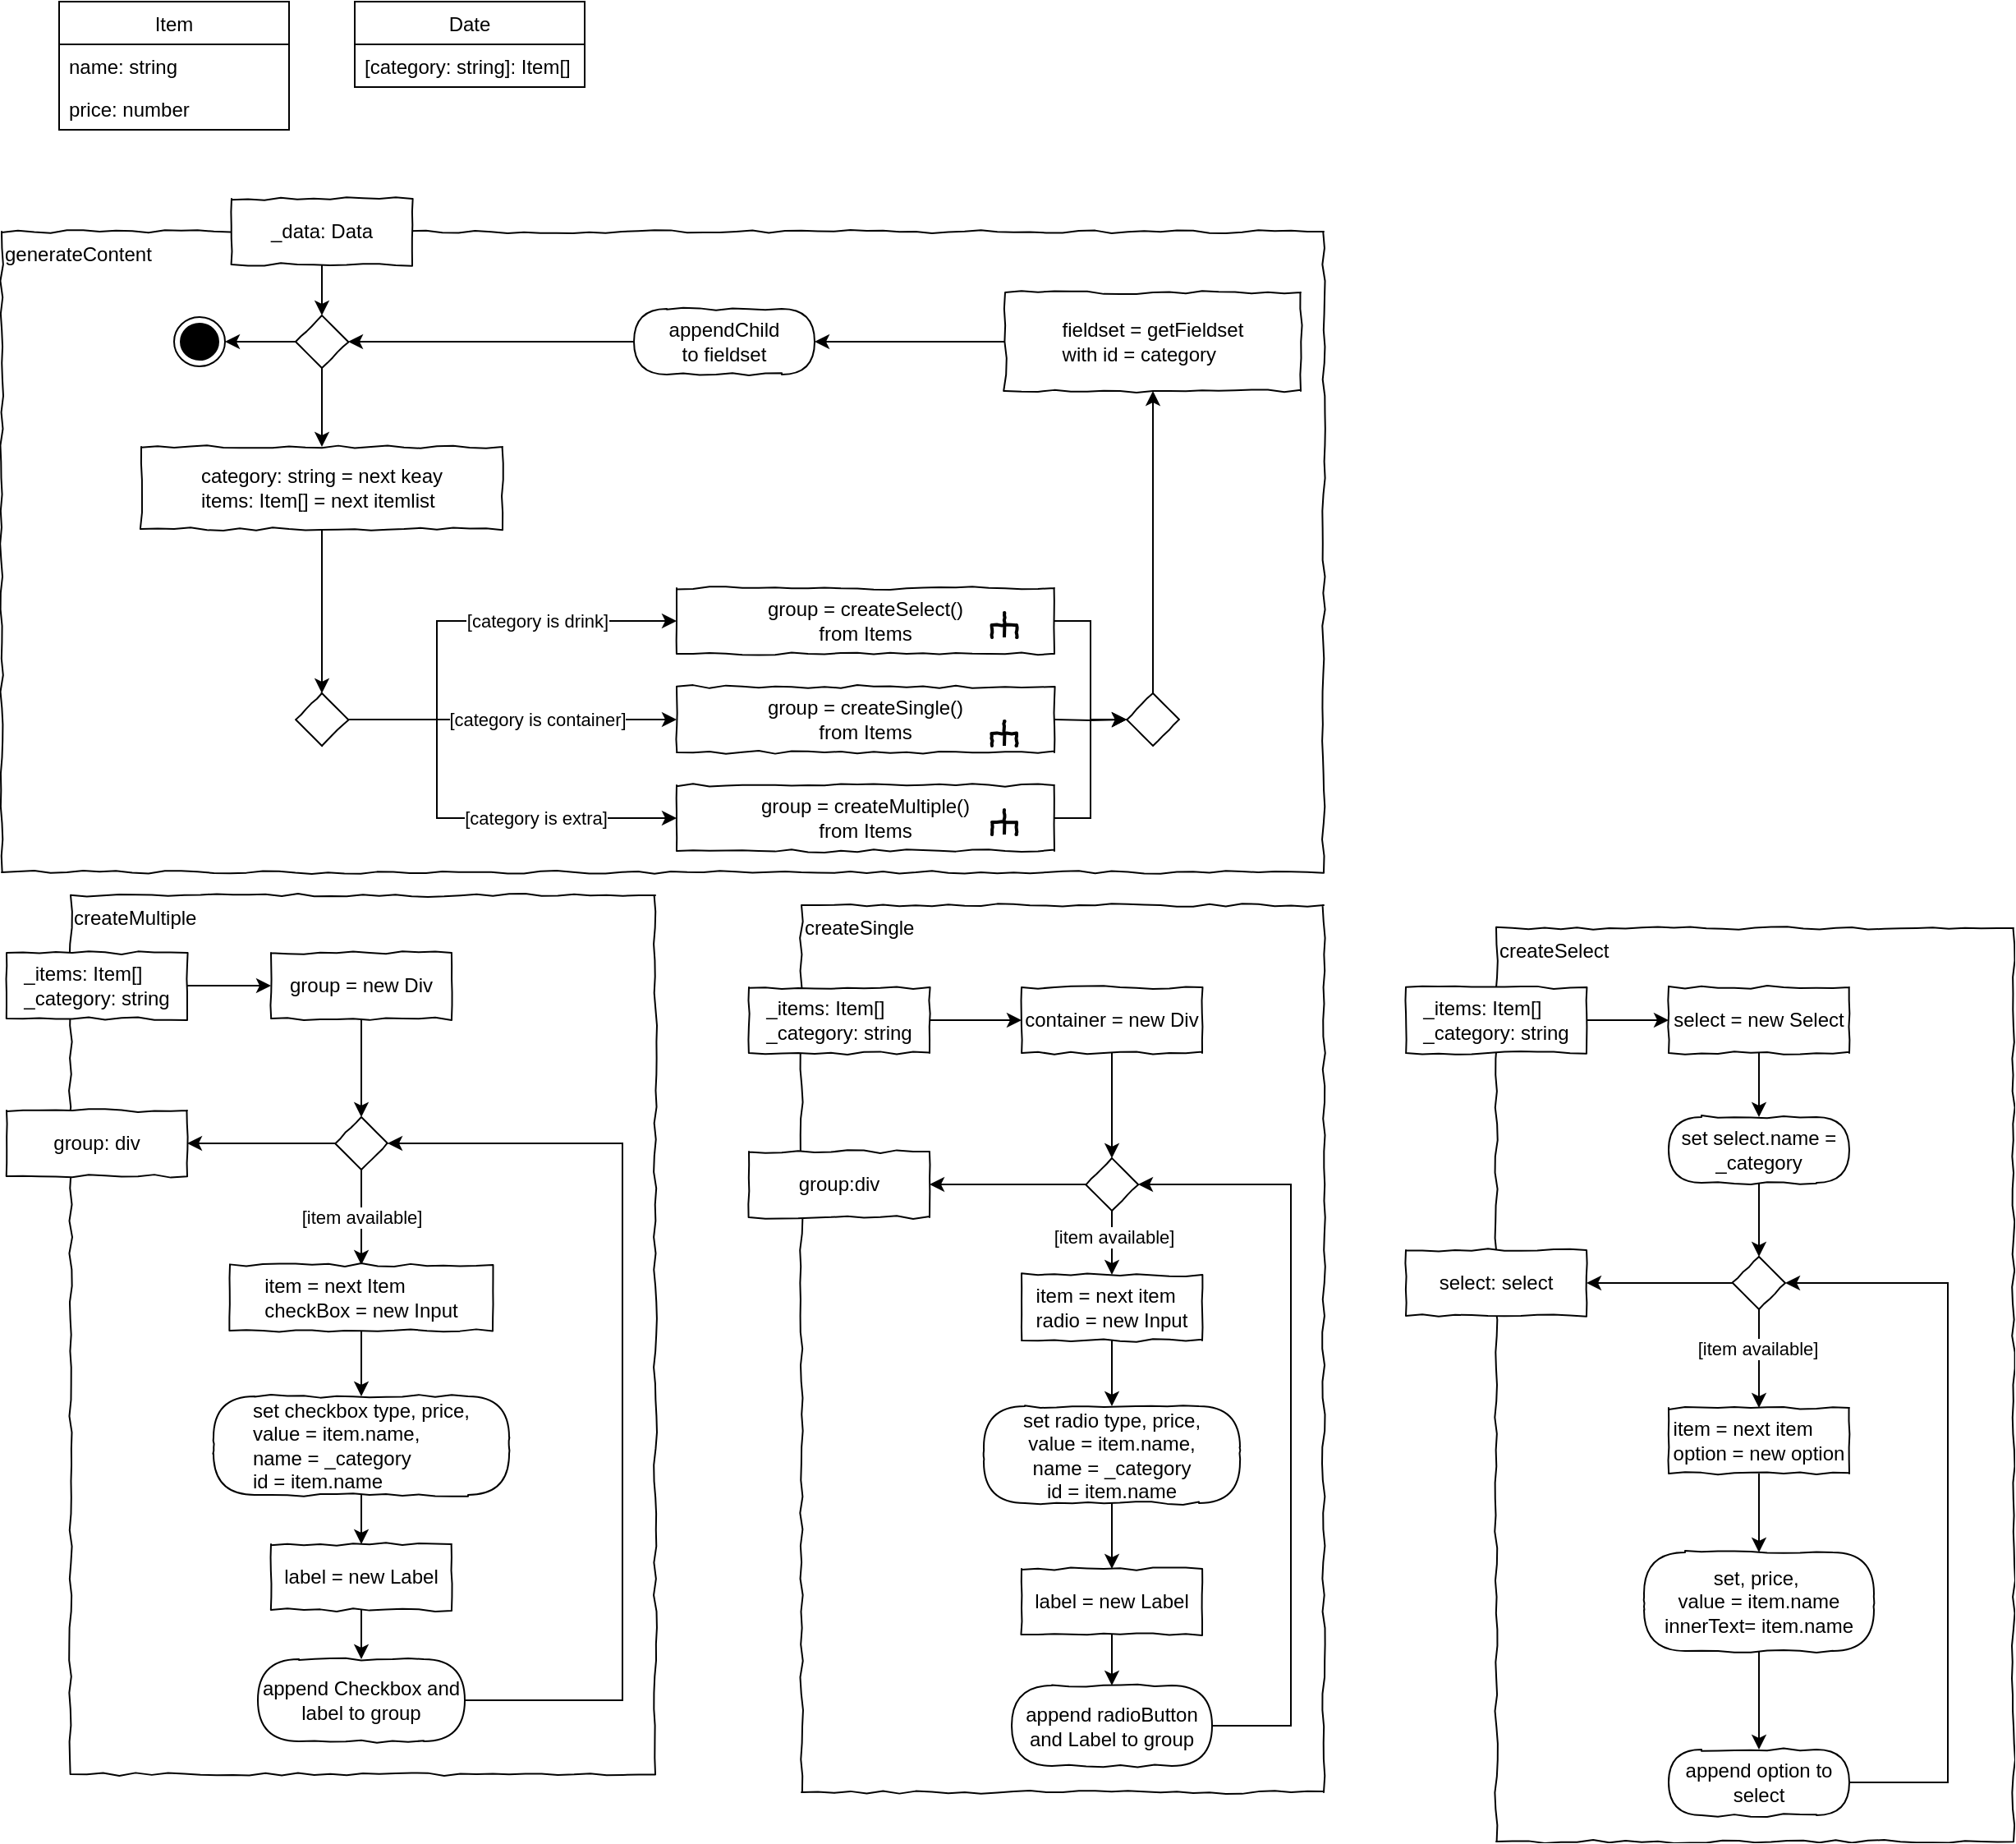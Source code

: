 <mxfile version="13.1.0" type="device"><diagram id="qPasSOe0X-DNGQJsZLdR" name="Page-1"><mxGraphModel dx="2370" dy="1188" grid="1" gridSize="10" guides="1" tooltips="1" connect="1" arrows="1" fold="1" page="1" pageScale="1" pageWidth="827" pageHeight="1169" math="0" shadow="0"><root><mxCell id="0"/><mxCell id="1" parent="0"/><mxCell id="eg6T8D358e6rqVtOZf_Q-109" value="&lt;div style=&quot;text-align: left&quot;&gt;&lt;span&gt;createSingle&lt;/span&gt;&lt;/div&gt;" style="rounded=0;whiteSpace=wrap;html=1;shadow=0;glass=0;comic=1;strokeColor=#000000;labelPosition=center;verticalLabelPosition=middle;align=left;verticalAlign=top;absoluteArcSize=1;arcSize=50;" vertex="1" parent="1"><mxGeometry x="502" y="590" width="318" height="540" as="geometry"/></mxCell><mxCell id="eg6T8D358e6rqVtOZf_Q-127" value="&lt;div style=&quot;text-align: left&quot;&gt;&lt;span&gt;createSelect&lt;/span&gt;&lt;/div&gt;" style="rounded=0;whiteSpace=wrap;html=1;shadow=0;glass=0;comic=1;strokeColor=#000000;labelPosition=center;verticalLabelPosition=middle;align=left;verticalAlign=top;absoluteArcSize=1;arcSize=50;" vertex="1" parent="1"><mxGeometry x="925" y="604" width="315" height="556" as="geometry"/></mxCell><mxCell id="eg6T8D358e6rqVtOZf_Q-79" value="&lt;div style=&quot;text-align: left&quot;&gt;&lt;span&gt;createMultiple&lt;/span&gt;&lt;/div&gt;" style="rounded=0;whiteSpace=wrap;html=1;shadow=0;glass=0;comic=1;strokeColor=#000000;labelPosition=center;verticalLabelPosition=middle;align=left;verticalAlign=top;absoluteArcSize=1;arcSize=50;" vertex="1" parent="1"><mxGeometry x="57" y="584" width="356" height="535" as="geometry"/></mxCell><mxCell id="eg6T8D358e6rqVtOZf_Q-1" value="Item" style="swimlane;fontStyle=0;childLayout=stackLayout;horizontal=1;startSize=26;fillColor=none;horizontalStack=0;resizeParent=1;resizeParentMax=0;resizeLast=0;collapsible=1;marginBottom=0;" vertex="1" parent="1"><mxGeometry x="50" y="40" width="140" height="78" as="geometry"/></mxCell><mxCell id="eg6T8D358e6rqVtOZf_Q-2" value="name: string" style="text;strokeColor=none;fillColor=none;align=left;verticalAlign=top;spacingLeft=4;spacingRight=4;overflow=hidden;rotatable=0;points=[[0,0.5],[1,0.5]];portConstraint=eastwest;" vertex="1" parent="eg6T8D358e6rqVtOZf_Q-1"><mxGeometry y="26" width="140" height="26" as="geometry"/></mxCell><mxCell id="eg6T8D358e6rqVtOZf_Q-3" value="price: number" style="text;strokeColor=none;fillColor=none;align=left;verticalAlign=top;spacingLeft=4;spacingRight=4;overflow=hidden;rotatable=0;points=[[0,0.5],[1,0.5]];portConstraint=eastwest;" vertex="1" parent="eg6T8D358e6rqVtOZf_Q-1"><mxGeometry y="52" width="140" height="26" as="geometry"/></mxCell><mxCell id="eg6T8D358e6rqVtOZf_Q-9" value="Date" style="swimlane;fontStyle=0;childLayout=stackLayout;horizontal=1;startSize=26;fillColor=none;horizontalStack=0;resizeParent=1;resizeParentMax=0;resizeLast=0;collapsible=1;marginBottom=0;" vertex="1" parent="1"><mxGeometry x="230" y="40" width="140" height="52" as="geometry"/></mxCell><mxCell id="eg6T8D358e6rqVtOZf_Q-10" value="[category: string]: Item[]" style="text;strokeColor=none;fillColor=none;align=left;verticalAlign=top;spacingLeft=4;spacingRight=4;overflow=hidden;rotatable=0;points=[[0,0.5],[1,0.5]];portConstraint=eastwest;" vertex="1" parent="eg6T8D358e6rqVtOZf_Q-9"><mxGeometry y="26" width="140" height="26" as="geometry"/></mxCell><mxCell id="eg6T8D358e6rqVtOZf_Q-55" value="&lt;div style=&quot;text-align: left&quot;&gt;&lt;span&gt;generateContent&lt;/span&gt;&lt;/div&gt;" style="rounded=0;whiteSpace=wrap;html=1;shadow=0;glass=0;comic=1;strokeColor=#000000;labelPosition=center;verticalLabelPosition=middle;align=left;verticalAlign=top;absoluteArcSize=1;arcSize=50;" vertex="1" parent="1"><mxGeometry x="15" y="180" width="805" height="390" as="geometry"/></mxCell><mxCell id="eg6T8D358e6rqVtOZf_Q-36" style="edgeStyle=orthogonalEdgeStyle;rounded=0;orthogonalLoop=1;jettySize=auto;html=1;" edge="1" parent="1" source="eg6T8D358e6rqVtOZf_Q-13" target="eg6T8D358e6rqVtOZf_Q-14"><mxGeometry relative="1" as="geometry"/></mxCell><mxCell id="eg6T8D358e6rqVtOZf_Q-13" value="&lt;div style=&quot;text-align: left&quot;&gt;_data: Data&lt;/div&gt;" style="rounded=0;whiteSpace=wrap;html=1;comic=1;" vertex="1" parent="1"><mxGeometry x="155" y="160" width="110" height="40" as="geometry"/></mxCell><mxCell id="eg6T8D358e6rqVtOZf_Q-37" style="edgeStyle=orthogonalEdgeStyle;rounded=0;orthogonalLoop=1;jettySize=auto;html=1;" edge="1" parent="1" source="eg6T8D358e6rqVtOZf_Q-14" target="eg6T8D358e6rqVtOZf_Q-15"><mxGeometry relative="1" as="geometry"/></mxCell><mxCell id="eg6T8D358e6rqVtOZf_Q-53" style="edgeStyle=orthogonalEdgeStyle;rounded=0;orthogonalLoop=1;jettySize=auto;html=1;" edge="1" parent="1" source="eg6T8D358e6rqVtOZf_Q-14" target="eg6T8D358e6rqVtOZf_Q-52"><mxGeometry relative="1" as="geometry"/></mxCell><mxCell id="eg6T8D358e6rqVtOZf_Q-14" value="" style="rhombus;whiteSpace=wrap;html=1;rounded=0;shadow=0;glass=0;comic=1;strokeColor=#000000;align=left;" vertex="1" parent="1"><mxGeometry x="194" y="231" width="32" height="32" as="geometry"/></mxCell><mxCell id="eg6T8D358e6rqVtOZf_Q-38" style="edgeStyle=orthogonalEdgeStyle;rounded=0;orthogonalLoop=1;jettySize=auto;html=1;entryX=0.5;entryY=0;entryDx=0;entryDy=0;" edge="1" parent="1" source="eg6T8D358e6rqVtOZf_Q-15" target="eg6T8D358e6rqVtOZf_Q-16"><mxGeometry relative="1" as="geometry"/></mxCell><mxCell id="eg6T8D358e6rqVtOZf_Q-15" value="&lt;div style=&quot;text-align: left&quot;&gt;category: string = next keay&lt;/div&gt;&lt;div style=&quot;text-align: left&quot;&gt;items: Item[] = next itemlist&lt;/div&gt;" style="rounded=0;whiteSpace=wrap;html=1;comic=1;" vertex="1" parent="1"><mxGeometry x="100" y="311" width="220" height="50" as="geometry"/></mxCell><mxCell id="eg6T8D358e6rqVtOZf_Q-39" value="[category is drink]" style="edgeStyle=orthogonalEdgeStyle;rounded=0;orthogonalLoop=1;jettySize=auto;html=1;entryX=0;entryY=0.5;entryDx=0;entryDy=0;" edge="1" parent="1" source="eg6T8D358e6rqVtOZf_Q-16" target="eg6T8D358e6rqVtOZf_Q-17"><mxGeometry x="0.342" relative="1" as="geometry"><Array as="points"><mxPoint x="280" y="477"/><mxPoint x="280" y="417"/></Array><mxPoint as="offset"/></mxGeometry></mxCell><mxCell id="eg6T8D358e6rqVtOZf_Q-40" style="edgeStyle=orthogonalEdgeStyle;rounded=0;orthogonalLoop=1;jettySize=auto;html=1;entryX=0;entryY=0.5;entryDx=0;entryDy=0;" edge="1" parent="1" source="eg6T8D358e6rqVtOZf_Q-16"><mxGeometry relative="1" as="geometry"><mxPoint x="426" y="477" as="targetPoint"/></mxGeometry></mxCell><mxCell id="eg6T8D358e6rqVtOZf_Q-43" value="[category is container]" style="edgeLabel;html=1;align=center;verticalAlign=middle;resizable=0;points=[];" vertex="1" connectable="0" parent="eg6T8D358e6rqVtOZf_Q-40"><mxGeometry x="0.153" y="1" relative="1" as="geometry"><mxPoint as="offset"/></mxGeometry></mxCell><mxCell id="eg6T8D358e6rqVtOZf_Q-42" style="edgeStyle=orthogonalEdgeStyle;rounded=0;orthogonalLoop=1;jettySize=auto;html=1;entryX=0;entryY=0.5;entryDx=0;entryDy=0;" edge="1" parent="1" source="eg6T8D358e6rqVtOZf_Q-16" target="eg6T8D358e6rqVtOZf_Q-30"><mxGeometry relative="1" as="geometry"><Array as="points"><mxPoint x="280" y="477"/><mxPoint x="280" y="537"/></Array></mxGeometry></mxCell><mxCell id="eg6T8D358e6rqVtOZf_Q-44" value="[category is extra]" style="edgeLabel;html=1;align=center;verticalAlign=middle;resizable=0;points=[];" vertex="1" connectable="0" parent="eg6T8D358e6rqVtOZf_Q-42"><mxGeometry x="0.34" relative="1" as="geometry"><mxPoint as="offset"/></mxGeometry></mxCell><mxCell id="eg6T8D358e6rqVtOZf_Q-16" value="" style="rhombus;whiteSpace=wrap;html=1;rounded=0;shadow=0;glass=0;comic=1;strokeColor=#000000;align=left;" vertex="1" parent="1"><mxGeometry x="194" y="461" width="32" height="32" as="geometry"/></mxCell><mxCell id="eg6T8D358e6rqVtOZf_Q-50" style="edgeStyle=orthogonalEdgeStyle;rounded=0;orthogonalLoop=1;jettySize=auto;html=1;" edge="1" parent="1" source="eg6T8D358e6rqVtOZf_Q-34" target="eg6T8D358e6rqVtOZf_Q-35"><mxGeometry relative="1" as="geometry"/></mxCell><mxCell id="eg6T8D358e6rqVtOZf_Q-34" value="&lt;div style=&quot;text-align: left&quot;&gt;fieldset = getFieldset&lt;/div&gt;&lt;div style=&quot;text-align: left&quot;&gt;with id = category&lt;/div&gt;" style="rounded=0;whiteSpace=wrap;html=1;comic=1;" vertex="1" parent="1"><mxGeometry x="626" y="217" width="180" height="60" as="geometry"/></mxCell><mxCell id="eg6T8D358e6rqVtOZf_Q-51" style="edgeStyle=orthogonalEdgeStyle;rounded=0;orthogonalLoop=1;jettySize=auto;html=1;entryX=1;entryY=0.5;entryDx=0;entryDy=0;" edge="1" parent="1" source="eg6T8D358e6rqVtOZf_Q-35" target="eg6T8D358e6rqVtOZf_Q-14"><mxGeometry relative="1" as="geometry"/></mxCell><mxCell id="eg6T8D358e6rqVtOZf_Q-35" value="appendChild&lt;br&gt;to fieldset" style="rounded=1;whiteSpace=wrap;html=1;absoluteArcSize=1;arcSize=50;strokeWidth=1;shadow=0;comic=1;" vertex="1" parent="1"><mxGeometry x="400" y="227" width="110" height="40" as="geometry"/></mxCell><mxCell id="eg6T8D358e6rqVtOZf_Q-49" style="edgeStyle=orthogonalEdgeStyle;rounded=0;orthogonalLoop=1;jettySize=auto;html=1;" edge="1" parent="1" source="eg6T8D358e6rqVtOZf_Q-45" target="eg6T8D358e6rqVtOZf_Q-34"><mxGeometry relative="1" as="geometry"/></mxCell><mxCell id="eg6T8D358e6rqVtOZf_Q-52" value="" style="ellipse;html=1;shape=endState;fillColor=#000000;strokeColor=#000000;comic=1" vertex="1" parent="1"><mxGeometry x="120" y="232" width="31" height="30" as="geometry"/></mxCell><mxCell id="eg6T8D358e6rqVtOZf_Q-23" value="" style="group" vertex="1" connectable="0" parent="1"><mxGeometry x="426" y="397" width="230" height="40" as="geometry"/></mxCell><mxCell id="eg6T8D358e6rqVtOZf_Q-17" value="group = createSelect()&lt;br&gt;from Items" style="rounded=0;whiteSpace=wrap;html=1;comic=1;" vertex="1" parent="eg6T8D358e6rqVtOZf_Q-23"><mxGeometry width="230" height="40" as="geometry"/></mxCell><mxCell id="eg6T8D358e6rqVtOZf_Q-18" value="" style="group;rotation=90;" vertex="1" connectable="0" parent="eg6T8D358e6rqVtOZf_Q-23"><mxGeometry x="190" y="10" width="20" height="20" as="geometry"/></mxCell><mxCell id="eg6T8D358e6rqVtOZf_Q-19" value="" style="strokeWidth=2;html=1;shape=mxgraph.flowchart.annotation_2;align=left;rounded=1;comic=1;rotation=90;" vertex="1" parent="eg6T8D358e6rqVtOZf_Q-18"><mxGeometry x="2" y="5" width="15" height="15" as="geometry"/></mxCell><mxCell id="eg6T8D358e6rqVtOZf_Q-20" value="" style="endArrow=none;html=1;entryX=0.508;entryY=0.487;entryPerimeter=0;exitX=1;exitY=0.5;exitPerimeter=0;strokeWidth=2;" edge="1" parent="eg6T8D358e6rqVtOZf_Q-18" source="eg6T8D358e6rqVtOZf_Q-19" target="eg6T8D358e6rqVtOZf_Q-19"><mxGeometry width="50" height="50" relative="1" as="geometry"><mxPoint x="-46.667" as="sourcePoint"/><mxPoint x="-13.333" y="50" as="targetPoint"/></mxGeometry></mxCell><mxCell id="eg6T8D358e6rqVtOZf_Q-29" value="" style="group" vertex="1" connectable="0" parent="1"><mxGeometry x="426" y="517" width="230" height="40" as="geometry"/></mxCell><mxCell id="eg6T8D358e6rqVtOZf_Q-30" value="group = createMultiple()&lt;br&gt;from Items" style="rounded=0;whiteSpace=wrap;html=1;comic=1;" vertex="1" parent="eg6T8D358e6rqVtOZf_Q-29"><mxGeometry width="230" height="40" as="geometry"/></mxCell><mxCell id="eg6T8D358e6rqVtOZf_Q-31" value="" style="group;rotation=90;" vertex="1" connectable="0" parent="eg6T8D358e6rqVtOZf_Q-29"><mxGeometry x="190" y="10" width="20" height="20" as="geometry"/></mxCell><mxCell id="eg6T8D358e6rqVtOZf_Q-32" value="" style="strokeWidth=2;html=1;shape=mxgraph.flowchart.annotation_2;align=left;rounded=1;comic=1;rotation=90;" vertex="1" parent="eg6T8D358e6rqVtOZf_Q-31"><mxGeometry x="2" y="5" width="15" height="15" as="geometry"/></mxCell><mxCell id="eg6T8D358e6rqVtOZf_Q-33" value="" style="endArrow=none;html=1;entryX=0.508;entryY=0.487;entryPerimeter=0;exitX=1;exitY=0.5;exitPerimeter=0;strokeWidth=2;" edge="1" parent="eg6T8D358e6rqVtOZf_Q-31" source="eg6T8D358e6rqVtOZf_Q-32" target="eg6T8D358e6rqVtOZf_Q-32"><mxGeometry width="50" height="50" relative="1" as="geometry"><mxPoint x="-46.667" as="sourcePoint"/><mxPoint x="-13.333" y="50" as="targetPoint"/></mxGeometry></mxCell><mxCell id="eg6T8D358e6rqVtOZf_Q-45" value="" style="rhombus;whiteSpace=wrap;html=1;rounded=0;shadow=0;glass=0;comic=1;strokeColor=#000000;align=left;" vertex="1" parent="1"><mxGeometry x="700" y="461" width="32" height="32" as="geometry"/></mxCell><mxCell id="eg6T8D358e6rqVtOZf_Q-46" style="edgeStyle=orthogonalEdgeStyle;rounded=0;orthogonalLoop=1;jettySize=auto;html=1;" edge="1" parent="1" target="eg6T8D358e6rqVtOZf_Q-45"><mxGeometry relative="1" as="geometry"><mxPoint x="656" y="477" as="sourcePoint"/></mxGeometry></mxCell><mxCell id="eg6T8D358e6rqVtOZf_Q-47" style="edgeStyle=orthogonalEdgeStyle;rounded=0;orthogonalLoop=1;jettySize=auto;html=1;entryX=0;entryY=0.5;entryDx=0;entryDy=0;" edge="1" parent="1" source="eg6T8D358e6rqVtOZf_Q-17" target="eg6T8D358e6rqVtOZf_Q-45"><mxGeometry relative="1" as="geometry"/></mxCell><mxCell id="eg6T8D358e6rqVtOZf_Q-48" style="edgeStyle=orthogonalEdgeStyle;rounded=0;orthogonalLoop=1;jettySize=auto;html=1;entryX=0;entryY=0.5;entryDx=0;entryDy=0;" edge="1" parent="1" source="eg6T8D358e6rqVtOZf_Q-30" target="eg6T8D358e6rqVtOZf_Q-45"><mxGeometry relative="1" as="geometry"/></mxCell><mxCell id="eg6T8D358e6rqVtOZf_Q-58" value="group = createSingle()&lt;br&gt;from Items" style="rounded=0;whiteSpace=wrap;html=1;comic=1;" vertex="1" parent="1"><mxGeometry x="426" y="457" width="230" height="40" as="geometry"/></mxCell><mxCell id="eg6T8D358e6rqVtOZf_Q-59" value="" style="group;rotation=90;" vertex="1" connectable="0" parent="1"><mxGeometry x="616" y="473" width="20" height="20" as="geometry"/></mxCell><mxCell id="eg6T8D358e6rqVtOZf_Q-60" value="" style="strokeWidth=2;html=1;shape=mxgraph.flowchart.annotation_2;align=left;rounded=1;comic=1;rotation=90;" vertex="1" parent="eg6T8D358e6rqVtOZf_Q-59"><mxGeometry x="2" y="5" width="15" height="15" as="geometry"/></mxCell><mxCell id="eg6T8D358e6rqVtOZf_Q-61" value="" style="endArrow=none;html=1;entryX=0.508;entryY=0.487;entryPerimeter=0;exitX=1;exitY=0.5;exitPerimeter=0;strokeWidth=2;" edge="1" parent="eg6T8D358e6rqVtOZf_Q-59" source="eg6T8D358e6rqVtOZf_Q-60" target="eg6T8D358e6rqVtOZf_Q-60"><mxGeometry width="50" height="50" relative="1" as="geometry"><mxPoint x="-46.667" as="sourcePoint"/><mxPoint x="-13.333" y="50" as="targetPoint"/></mxGeometry></mxCell><mxCell id="eg6T8D358e6rqVtOZf_Q-70" style="edgeStyle=orthogonalEdgeStyle;rounded=0;orthogonalLoop=1;jettySize=auto;html=1;entryX=0;entryY=0.5;entryDx=0;entryDy=0;" edge="1" parent="1" source="eg6T8D358e6rqVtOZf_Q-62" target="eg6T8D358e6rqVtOZf_Q-63"><mxGeometry relative="1" as="geometry"/></mxCell><mxCell id="eg6T8D358e6rqVtOZf_Q-62" value="&lt;div style=&quot;text-align: left&quot;&gt;_items: Item[]&lt;/div&gt;&lt;div style=&quot;text-align: left&quot;&gt;_category: string&lt;/div&gt;" style="rounded=0;whiteSpace=wrap;html=1;comic=1;" vertex="1" parent="1"><mxGeometry x="18" y="619" width="110" height="40" as="geometry"/></mxCell><mxCell id="eg6T8D358e6rqVtOZf_Q-71" style="edgeStyle=orthogonalEdgeStyle;rounded=0;orthogonalLoop=1;jettySize=auto;html=1;entryX=0.5;entryY=0;entryDx=0;entryDy=0;" edge="1" parent="1" source="eg6T8D358e6rqVtOZf_Q-63" target="eg6T8D358e6rqVtOZf_Q-64"><mxGeometry relative="1" as="geometry"/></mxCell><mxCell id="eg6T8D358e6rqVtOZf_Q-63" value="&lt;div style=&quot;text-align: left&quot;&gt;group = new Div&lt;/div&gt;" style="rounded=0;whiteSpace=wrap;html=1;comic=1;" vertex="1" parent="1"><mxGeometry x="179" y="619" width="110" height="40" as="geometry"/></mxCell><mxCell id="eg6T8D358e6rqVtOZf_Q-72" value="[item available]" style="edgeStyle=orthogonalEdgeStyle;rounded=0;orthogonalLoop=1;jettySize=auto;html=1;entryX=0.5;entryY=0;entryDx=0;entryDy=0;" edge="1" parent="1" source="eg6T8D358e6rqVtOZf_Q-64" target="eg6T8D358e6rqVtOZf_Q-65"><mxGeometry relative="1" as="geometry"><Array as="points"><mxPoint x="234" y="779"/><mxPoint x="234" y="779"/></Array></mxGeometry></mxCell><mxCell id="eg6T8D358e6rqVtOZf_Q-78" style="edgeStyle=orthogonalEdgeStyle;rounded=0;orthogonalLoop=1;jettySize=auto;html=1;entryX=1;entryY=0.5;entryDx=0;entryDy=0;" edge="1" parent="1" source="eg6T8D358e6rqVtOZf_Q-64" target="eg6T8D358e6rqVtOZf_Q-77"><mxGeometry relative="1" as="geometry"/></mxCell><mxCell id="eg6T8D358e6rqVtOZf_Q-64" value="" style="rhombus;whiteSpace=wrap;html=1;rounded=0;shadow=0;glass=0;comic=1;strokeColor=#000000;align=left;" vertex="1" parent="1"><mxGeometry x="218" y="719" width="32" height="32" as="geometry"/></mxCell><mxCell id="eg6T8D358e6rqVtOZf_Q-73" style="edgeStyle=orthogonalEdgeStyle;rounded=0;orthogonalLoop=1;jettySize=auto;html=1;" edge="1" parent="1" source="eg6T8D358e6rqVtOZf_Q-65" target="eg6T8D358e6rqVtOZf_Q-66"><mxGeometry relative="1" as="geometry"/></mxCell><mxCell id="eg6T8D358e6rqVtOZf_Q-65" value="&lt;div style=&quot;text-align: left&quot;&gt;item = next Item&lt;/div&gt;&lt;div style=&quot;text-align: left&quot;&gt;checkBox = new Input&lt;/div&gt;" style="rounded=0;whiteSpace=wrap;html=1;comic=1;" vertex="1" parent="1"><mxGeometry x="154" y="809" width="160" height="40" as="geometry"/></mxCell><mxCell id="eg6T8D358e6rqVtOZf_Q-74" style="edgeStyle=orthogonalEdgeStyle;rounded=0;orthogonalLoop=1;jettySize=auto;html=1;" edge="1" parent="1" source="eg6T8D358e6rqVtOZf_Q-66" target="eg6T8D358e6rqVtOZf_Q-67"><mxGeometry relative="1" as="geometry"/></mxCell><mxCell id="eg6T8D358e6rqVtOZf_Q-66" value="&lt;div style=&quot;text-align: left&quot;&gt;set checkbox type, price,&lt;/div&gt;&lt;div style=&quot;text-align: left&quot;&gt;value = item.name,&lt;/div&gt;&lt;div style=&quot;text-align: left&quot;&gt;name = _category&lt;/div&gt;&lt;div style=&quot;text-align: left&quot;&gt;id = item.name&lt;/div&gt;" style="rounded=1;whiteSpace=wrap;html=1;absoluteArcSize=1;arcSize=50;strokeWidth=1;shadow=0;comic=1;fontFamily=Helvetica;fontSize=12;fontColor=#000000;align=center;strokeColor=#000000;fillColor=#ffffff;" vertex="1" parent="1"><mxGeometry x="144" y="889" width="180" height="60" as="geometry"/></mxCell><mxCell id="eg6T8D358e6rqVtOZf_Q-75" style="edgeStyle=orthogonalEdgeStyle;rounded=0;orthogonalLoop=1;jettySize=auto;html=1;" edge="1" parent="1" source="eg6T8D358e6rqVtOZf_Q-67" target="eg6T8D358e6rqVtOZf_Q-69"><mxGeometry relative="1" as="geometry"/></mxCell><mxCell id="eg6T8D358e6rqVtOZf_Q-67" value="&lt;div style=&quot;text-align: left&quot;&gt;label = new Label&lt;/div&gt;" style="rounded=0;whiteSpace=wrap;html=1;comic=1;" vertex="1" parent="1"><mxGeometry x="179" y="979" width="110" height="40" as="geometry"/></mxCell><mxCell id="eg6T8D358e6rqVtOZf_Q-76" style="edgeStyle=orthogonalEdgeStyle;rounded=0;orthogonalLoop=1;jettySize=auto;html=1;entryX=1;entryY=0.5;entryDx=0;entryDy=0;" edge="1" parent="1" source="eg6T8D358e6rqVtOZf_Q-69" target="eg6T8D358e6rqVtOZf_Q-64"><mxGeometry relative="1" as="geometry"><mxPoint x="253" y="735" as="targetPoint"/><Array as="points"><mxPoint x="393" y="1074"/><mxPoint x="393" y="735"/></Array></mxGeometry></mxCell><mxCell id="eg6T8D358e6rqVtOZf_Q-69" value="append Checkbox and label to group" style="rounded=1;whiteSpace=wrap;html=1;absoluteArcSize=1;arcSize=50;strokeWidth=1;shadow=0;comic=1;" vertex="1" parent="1"><mxGeometry x="171" y="1049" width="126" height="50" as="geometry"/></mxCell><mxCell id="eg6T8D358e6rqVtOZf_Q-77" value="&lt;div style=&quot;text-align: left&quot;&gt;group: div&lt;/div&gt;" style="rounded=0;whiteSpace=wrap;html=1;comic=1;" vertex="1" parent="1"><mxGeometry x="18" y="715" width="110" height="40" as="geometry"/></mxCell><mxCell id="eg6T8D358e6rqVtOZf_Q-91" style="edgeStyle=orthogonalEdgeStyle;rounded=0;orthogonalLoop=1;jettySize=auto;html=1;entryX=0;entryY=0.5;entryDx=0;entryDy=0;" edge="1" parent="1" source="eg6T8D358e6rqVtOZf_Q-80" target="eg6T8D358e6rqVtOZf_Q-81"><mxGeometry relative="1" as="geometry"/></mxCell><mxCell id="eg6T8D358e6rqVtOZf_Q-80" value="&lt;div style=&quot;text-align: left&quot;&gt;_items: Item[]&lt;/div&gt;&lt;div style=&quot;text-align: left&quot;&gt;_category: string&lt;/div&gt;" style="rounded=0;whiteSpace=wrap;html=1;comic=1;" vertex="1" parent="1"><mxGeometry x="470" y="640" width="110" height="40" as="geometry"/></mxCell><mxCell id="eg6T8D358e6rqVtOZf_Q-92" style="edgeStyle=orthogonalEdgeStyle;rounded=0;orthogonalLoop=1;jettySize=auto;html=1;entryX=0.5;entryY=0;entryDx=0;entryDy=0;" edge="1" parent="1" source="eg6T8D358e6rqVtOZf_Q-81" target="eg6T8D358e6rqVtOZf_Q-83"><mxGeometry relative="1" as="geometry"><mxPoint x="691" y="713.5" as="targetPoint"/></mxGeometry></mxCell><mxCell id="eg6T8D358e6rqVtOZf_Q-81" value="&lt;div style=&quot;text-align: left&quot;&gt;container = new Div&lt;/div&gt;" style="rounded=0;whiteSpace=wrap;html=1;comic=1;" vertex="1" parent="1"><mxGeometry x="636" y="640" width="110" height="40" as="geometry"/></mxCell><mxCell id="eg6T8D358e6rqVtOZf_Q-101" style="edgeStyle=orthogonalEdgeStyle;rounded=0;orthogonalLoop=1;jettySize=auto;html=1;entryX=0.5;entryY=0;entryDx=0;entryDy=0;" edge="1" parent="1" source="eg6T8D358e6rqVtOZf_Q-83" target="eg6T8D358e6rqVtOZf_Q-84"><mxGeometry relative="1" as="geometry"/></mxCell><mxCell id="eg6T8D358e6rqVtOZf_Q-106" value="[item available]" style="edgeLabel;html=1;align=center;verticalAlign=middle;resizable=0;points=[];" vertex="1" connectable="0" parent="eg6T8D358e6rqVtOZf_Q-101"><mxGeometry x="-0.225" y="1" relative="1" as="geometry"><mxPoint as="offset"/></mxGeometry></mxCell><mxCell id="eg6T8D358e6rqVtOZf_Q-108" style="edgeStyle=orthogonalEdgeStyle;rounded=0;orthogonalLoop=1;jettySize=auto;html=1;entryX=1;entryY=0.5;entryDx=0;entryDy=0;" edge="1" parent="1" source="eg6T8D358e6rqVtOZf_Q-83" target="eg6T8D358e6rqVtOZf_Q-90"><mxGeometry relative="1" as="geometry"/></mxCell><mxCell id="eg6T8D358e6rqVtOZf_Q-83" value="" style="rhombus;whiteSpace=wrap;html=1;rounded=0;shadow=0;glass=0;comic=1;strokeColor=#000000;align=left;" vertex="1" parent="1"><mxGeometry x="675" y="744" width="32" height="32" as="geometry"/></mxCell><mxCell id="eg6T8D358e6rqVtOZf_Q-102" style="edgeStyle=orthogonalEdgeStyle;rounded=0;orthogonalLoop=1;jettySize=auto;html=1;entryX=0.5;entryY=0;entryDx=0;entryDy=0;" edge="1" parent="1" source="eg6T8D358e6rqVtOZf_Q-84" target="eg6T8D358e6rqVtOZf_Q-86"><mxGeometry relative="1" as="geometry"/></mxCell><mxCell id="eg6T8D358e6rqVtOZf_Q-84" value="&lt;div style=&quot;text-align: left&quot;&gt;item = next item&lt;/div&gt;&lt;div style=&quot;text-align: left&quot;&gt;radio = new Input&lt;/div&gt;" style="rounded=0;whiteSpace=wrap;html=1;comic=1;" vertex="1" parent="1"><mxGeometry x="636" y="815" width="110" height="40" as="geometry"/></mxCell><mxCell id="eg6T8D358e6rqVtOZf_Q-103" style="edgeStyle=orthogonalEdgeStyle;rounded=0;orthogonalLoop=1;jettySize=auto;html=1;entryX=0.5;entryY=0;entryDx=0;entryDy=0;" edge="1" parent="1" source="eg6T8D358e6rqVtOZf_Q-86" target="eg6T8D358e6rqVtOZf_Q-87"><mxGeometry relative="1" as="geometry"/></mxCell><mxCell id="eg6T8D358e6rqVtOZf_Q-86" value="set radio type, price,&lt;br&gt;value = item.name,&lt;br&gt;name = _category&lt;br&gt;id = item.name" style="rounded=1;whiteSpace=wrap;html=1;absoluteArcSize=1;arcSize=50;strokeWidth=1;shadow=0;comic=1;" vertex="1" parent="1"><mxGeometry x="613" y="895" width="156" height="59" as="geometry"/></mxCell><mxCell id="eg6T8D358e6rqVtOZf_Q-105" style="edgeStyle=orthogonalEdgeStyle;rounded=0;orthogonalLoop=1;jettySize=auto;html=1;entryX=0.5;entryY=0;entryDx=0;entryDy=0;" edge="1" parent="1" source="eg6T8D358e6rqVtOZf_Q-87" target="eg6T8D358e6rqVtOZf_Q-88"><mxGeometry relative="1" as="geometry"/></mxCell><mxCell id="eg6T8D358e6rqVtOZf_Q-87" value="&lt;div style=&quot;text-align: left&quot;&gt;label = new Label&lt;/div&gt;" style="rounded=0;whiteSpace=wrap;html=1;comic=1;" vertex="1" parent="1"><mxGeometry x="636" y="994" width="110" height="40" as="geometry"/></mxCell><mxCell id="eg6T8D358e6rqVtOZf_Q-107" style="edgeStyle=orthogonalEdgeStyle;rounded=0;orthogonalLoop=1;jettySize=auto;html=1;entryX=1;entryY=0.5;entryDx=0;entryDy=0;" edge="1" parent="1" source="eg6T8D358e6rqVtOZf_Q-88" target="eg6T8D358e6rqVtOZf_Q-83"><mxGeometry relative="1" as="geometry"><Array as="points"><mxPoint x="800" y="1090"/><mxPoint x="800" y="760"/></Array></mxGeometry></mxCell><mxCell id="eg6T8D358e6rqVtOZf_Q-88" value="append radioButton and Label to group" style="rounded=1;whiteSpace=wrap;html=1;absoluteArcSize=1;arcSize=50;strokeWidth=1;shadow=0;comic=1;" vertex="1" parent="1"><mxGeometry x="630" y="1065" width="122" height="49" as="geometry"/></mxCell><mxCell id="eg6T8D358e6rqVtOZf_Q-90" value="&lt;div style=&quot;text-align: left&quot;&gt;group:div&lt;/div&gt;" style="rounded=0;whiteSpace=wrap;html=1;comic=1;" vertex="1" parent="1"><mxGeometry x="470" y="740" width="110" height="40" as="geometry"/></mxCell><mxCell id="eg6T8D358e6rqVtOZf_Q-116" style="edgeStyle=orthogonalEdgeStyle;rounded=0;orthogonalLoop=1;jettySize=auto;html=1;entryX=0;entryY=0.5;entryDx=0;entryDy=0;" edge="1" parent="1" source="eg6T8D358e6rqVtOZf_Q-112" target="eg6T8D358e6rqVtOZf_Q-113"><mxGeometry relative="1" as="geometry"/></mxCell><mxCell id="eg6T8D358e6rqVtOZf_Q-112" value="&lt;div style=&quot;text-align: left&quot;&gt;_items: Item[]&lt;/div&gt;&lt;div style=&quot;text-align: left&quot;&gt;_category: string&lt;/div&gt;" style="rounded=0;whiteSpace=wrap;html=1;comic=1;" vertex="1" parent="1"><mxGeometry x="870" y="640" width="110" height="40" as="geometry"/></mxCell><mxCell id="eg6T8D358e6rqVtOZf_Q-129" style="edgeStyle=orthogonalEdgeStyle;rounded=0;orthogonalLoop=1;jettySize=auto;html=1;entryX=0.5;entryY=0;entryDx=0;entryDy=0;" edge="1" parent="1" source="eg6T8D358e6rqVtOZf_Q-113" target="eg6T8D358e6rqVtOZf_Q-128"><mxGeometry relative="1" as="geometry"/></mxCell><mxCell id="eg6T8D358e6rqVtOZf_Q-113" value="&lt;div style=&quot;text-align: left&quot;&gt;select = new Select&lt;/div&gt;" style="rounded=0;whiteSpace=wrap;html=1;comic=1;" vertex="1" parent="1"><mxGeometry x="1030" y="640" width="110" height="40" as="geometry"/></mxCell><mxCell id="eg6T8D358e6rqVtOZf_Q-118" style="edgeStyle=orthogonalEdgeStyle;rounded=0;orthogonalLoop=1;jettySize=auto;html=1;entryX=0.5;entryY=0;entryDx=0;entryDy=0;" edge="1" parent="1" source="eg6T8D358e6rqVtOZf_Q-114" target="eg6T8D358e6rqVtOZf_Q-115"><mxGeometry relative="1" as="geometry"/></mxCell><mxCell id="eg6T8D358e6rqVtOZf_Q-119" value="[item available]" style="edgeLabel;html=1;align=center;verticalAlign=middle;resizable=0;points=[];" vertex="1" connectable="0" parent="eg6T8D358e6rqVtOZf_Q-118"><mxGeometry x="-0.205" y="-1" relative="1" as="geometry"><mxPoint as="offset"/></mxGeometry></mxCell><mxCell id="eg6T8D358e6rqVtOZf_Q-126" style="edgeStyle=orthogonalEdgeStyle;rounded=0;orthogonalLoop=1;jettySize=auto;html=1;" edge="1" parent="1" source="eg6T8D358e6rqVtOZf_Q-114" target="eg6T8D358e6rqVtOZf_Q-125"><mxGeometry relative="1" as="geometry"/></mxCell><mxCell id="eg6T8D358e6rqVtOZf_Q-114" value="" style="rhombus;whiteSpace=wrap;html=1;rounded=0;shadow=0;glass=0;comic=1;strokeColor=#000000;align=left;" vertex="1" parent="1"><mxGeometry x="1069" y="804" width="32" height="32" as="geometry"/></mxCell><mxCell id="eg6T8D358e6rqVtOZf_Q-121" style="edgeStyle=orthogonalEdgeStyle;rounded=0;orthogonalLoop=1;jettySize=auto;html=1;entryX=0.5;entryY=0;entryDx=0;entryDy=0;" edge="1" parent="1" source="eg6T8D358e6rqVtOZf_Q-115" target="eg6T8D358e6rqVtOZf_Q-120"><mxGeometry relative="1" as="geometry"/></mxCell><mxCell id="eg6T8D358e6rqVtOZf_Q-115" value="&lt;div style=&quot;text-align: left&quot;&gt;item = next item&lt;/div&gt;&lt;div style=&quot;text-align: left&quot;&gt;option = new option&lt;/div&gt;" style="rounded=0;whiteSpace=wrap;html=1;comic=1;" vertex="1" parent="1"><mxGeometry x="1030" y="896" width="110" height="40" as="geometry"/></mxCell><mxCell id="eg6T8D358e6rqVtOZf_Q-123" style="edgeStyle=orthogonalEdgeStyle;rounded=0;orthogonalLoop=1;jettySize=auto;html=1;entryX=0.5;entryY=0;entryDx=0;entryDy=0;" edge="1" parent="1" source="eg6T8D358e6rqVtOZf_Q-120" target="eg6T8D358e6rqVtOZf_Q-122"><mxGeometry relative="1" as="geometry"/></mxCell><mxCell id="eg6T8D358e6rqVtOZf_Q-120" value="set, price,&amp;nbsp;&lt;br&gt;value = item.name&lt;br&gt;innerText= item.name" style="rounded=1;whiteSpace=wrap;html=1;absoluteArcSize=1;arcSize=50;strokeWidth=1;shadow=0;comic=1;" vertex="1" parent="1"><mxGeometry x="1015" y="984" width="140" height="60" as="geometry"/></mxCell><mxCell id="eg6T8D358e6rqVtOZf_Q-124" style="edgeStyle=orthogonalEdgeStyle;rounded=0;orthogonalLoop=1;jettySize=auto;html=1;entryX=1;entryY=0.5;entryDx=0;entryDy=0;" edge="1" parent="1" source="eg6T8D358e6rqVtOZf_Q-122" target="eg6T8D358e6rqVtOZf_Q-114"><mxGeometry relative="1" as="geometry"><Array as="points"><mxPoint x="1200" y="1124"/><mxPoint x="1200" y="820"/></Array></mxGeometry></mxCell><mxCell id="eg6T8D358e6rqVtOZf_Q-122" value="append option to select" style="rounded=1;whiteSpace=wrap;html=1;absoluteArcSize=1;arcSize=50;strokeWidth=1;shadow=0;comic=1;" vertex="1" parent="1"><mxGeometry x="1030" y="1104" width="110" height="40" as="geometry"/></mxCell><mxCell id="eg6T8D358e6rqVtOZf_Q-125" value="&lt;div style=&quot;text-align: left&quot;&gt;select: select&lt;/div&gt;" style="rounded=0;whiteSpace=wrap;html=1;comic=1;" vertex="1" parent="1"><mxGeometry x="870" y="800" width="110" height="40" as="geometry"/></mxCell><mxCell id="eg6T8D358e6rqVtOZf_Q-130" style="edgeStyle=orthogonalEdgeStyle;rounded=0;orthogonalLoop=1;jettySize=auto;html=1;entryX=0.5;entryY=0;entryDx=0;entryDy=0;" edge="1" parent="1" source="eg6T8D358e6rqVtOZf_Q-128" target="eg6T8D358e6rqVtOZf_Q-114"><mxGeometry relative="1" as="geometry"/></mxCell><mxCell id="eg6T8D358e6rqVtOZf_Q-128" value="set select.name = _category" style="rounded=1;whiteSpace=wrap;html=1;absoluteArcSize=1;arcSize=50;strokeWidth=1;shadow=0;comic=1;" vertex="1" parent="1"><mxGeometry x="1030" y="719" width="110" height="40" as="geometry"/></mxCell></root></mxGraphModel></diagram></mxfile>
